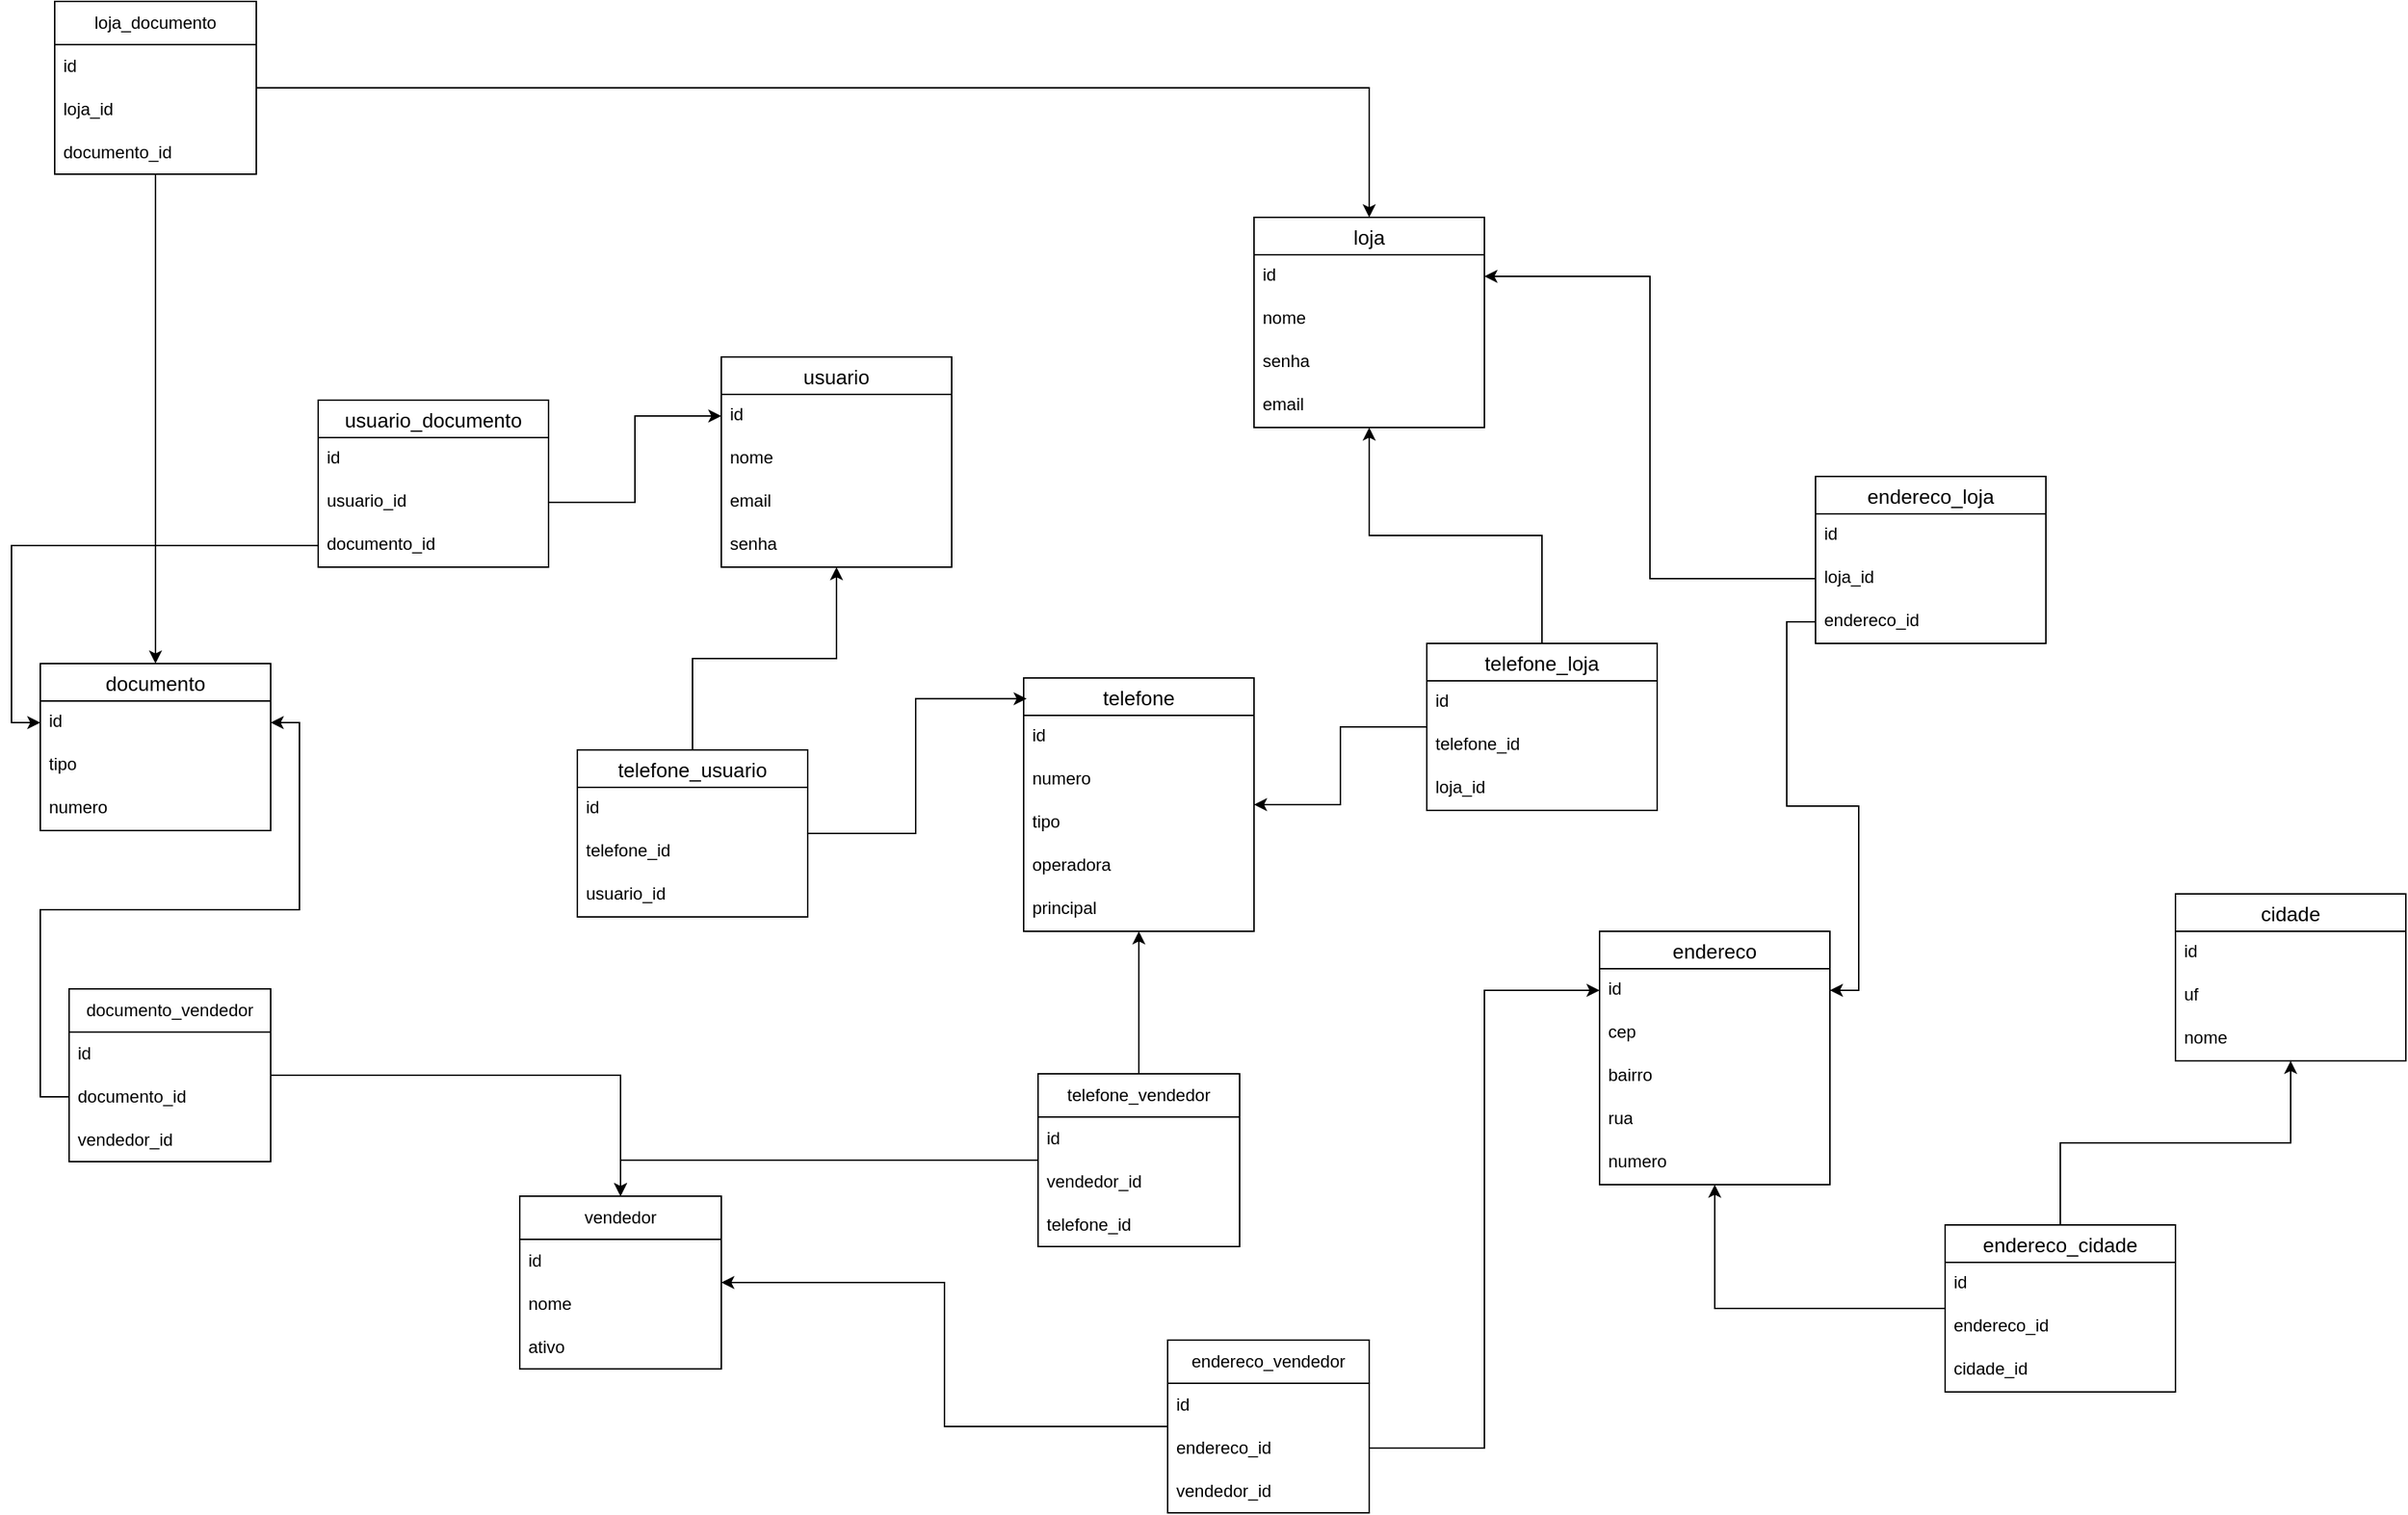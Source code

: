 <mxfile version="22.0.3" type="device">
  <diagram id="C5RBs43oDa-KdzZeNtuy" name="Page-1">
    <mxGraphModel dx="1877" dy="1700" grid="1" gridSize="10" guides="1" tooltips="1" connect="1" arrows="1" fold="1" page="1" pageScale="1" pageWidth="827" pageHeight="1169" math="0" shadow="0">
      <root>
        <mxCell id="WIyWlLk6GJQsqaUBKTNV-0" />
        <mxCell id="WIyWlLk6GJQsqaUBKTNV-1" parent="WIyWlLk6GJQsqaUBKTNV-0" />
        <mxCell id="AqT43YXJQh_h4FbjTC2e-71" value="usuario" style="swimlane;fontStyle=0;childLayout=stackLayout;horizontal=1;startSize=26;horizontalStack=0;resizeParent=1;resizeParentMax=0;resizeLast=0;collapsible=1;marginBottom=0;align=center;fontSize=14;" parent="WIyWlLk6GJQsqaUBKTNV-1" vertex="1">
          <mxGeometry x="-100" y="27" width="160" height="146" as="geometry" />
        </mxCell>
        <mxCell id="AqT43YXJQh_h4FbjTC2e-72" value="id" style="text;strokeColor=none;fillColor=none;spacingLeft=4;spacingRight=4;overflow=hidden;rotatable=0;points=[[0,0.5],[1,0.5]];portConstraint=eastwest;fontSize=12;whiteSpace=wrap;html=1;" parent="AqT43YXJQh_h4FbjTC2e-71" vertex="1">
          <mxGeometry y="26" width="160" height="30" as="geometry" />
        </mxCell>
        <mxCell id="AqT43YXJQh_h4FbjTC2e-76" value="nome&lt;br&gt;" style="text;strokeColor=none;fillColor=none;spacingLeft=4;spacingRight=4;overflow=hidden;rotatable=0;points=[[0,0.5],[1,0.5]];portConstraint=eastwest;fontSize=12;whiteSpace=wrap;html=1;" parent="AqT43YXJQh_h4FbjTC2e-71" vertex="1">
          <mxGeometry y="56" width="160" height="30" as="geometry" />
        </mxCell>
        <mxCell id="AqT43YXJQh_h4FbjTC2e-77" value="email" style="text;strokeColor=none;fillColor=none;spacingLeft=4;spacingRight=4;overflow=hidden;rotatable=0;points=[[0,0.5],[1,0.5]];portConstraint=eastwest;fontSize=12;whiteSpace=wrap;html=1;" parent="AqT43YXJQh_h4FbjTC2e-71" vertex="1">
          <mxGeometry y="86" width="160" height="30" as="geometry" />
        </mxCell>
        <mxCell id="AqT43YXJQh_h4FbjTC2e-78" value="senha" style="text;strokeColor=none;fillColor=none;spacingLeft=4;spacingRight=4;overflow=hidden;rotatable=0;points=[[0,0.5],[1,0.5]];portConstraint=eastwest;fontSize=12;whiteSpace=wrap;html=1;" parent="AqT43YXJQh_h4FbjTC2e-71" vertex="1">
          <mxGeometry y="116" width="160" height="30" as="geometry" />
        </mxCell>
        <mxCell id="AqT43YXJQh_h4FbjTC2e-87" value="loja" style="swimlane;fontStyle=0;childLayout=stackLayout;horizontal=1;startSize=26;horizontalStack=0;resizeParent=1;resizeParentMax=0;resizeLast=0;collapsible=1;marginBottom=0;align=center;fontSize=14;" parent="WIyWlLk6GJQsqaUBKTNV-1" vertex="1">
          <mxGeometry x="270" y="-70" width="160" height="146" as="geometry" />
        </mxCell>
        <mxCell id="AqT43YXJQh_h4FbjTC2e-88" value="id&lt;span style=&quot;white-space: pre;&quot;&gt;&#x9;&lt;/span&gt;" style="text;strokeColor=none;fillColor=none;spacingLeft=4;spacingRight=4;overflow=hidden;rotatable=0;points=[[0,0.5],[1,0.5]];portConstraint=eastwest;fontSize=12;whiteSpace=wrap;html=1;" parent="AqT43YXJQh_h4FbjTC2e-87" vertex="1">
          <mxGeometry y="26" width="160" height="30" as="geometry" />
        </mxCell>
        <mxCell id="AqT43YXJQh_h4FbjTC2e-89" value="nome&lt;br&gt;" style="text;strokeColor=none;fillColor=none;spacingLeft=4;spacingRight=4;overflow=hidden;rotatable=0;points=[[0,0.5],[1,0.5]];portConstraint=eastwest;fontSize=12;whiteSpace=wrap;html=1;" parent="AqT43YXJQh_h4FbjTC2e-87" vertex="1">
          <mxGeometry y="56" width="160" height="30" as="geometry" />
        </mxCell>
        <mxCell id="hoW-HPRiZlmZ-2hp85IB-1" value="senha" style="text;strokeColor=none;fillColor=none;spacingLeft=4;spacingRight=4;overflow=hidden;rotatable=0;points=[[0,0.5],[1,0.5]];portConstraint=eastwest;fontSize=12;whiteSpace=wrap;html=1;" vertex="1" parent="AqT43YXJQh_h4FbjTC2e-87">
          <mxGeometry y="86" width="160" height="30" as="geometry" />
        </mxCell>
        <mxCell id="hoW-HPRiZlmZ-2hp85IB-2" value="email" style="text;strokeColor=none;fillColor=none;spacingLeft=4;spacingRight=4;overflow=hidden;rotatable=0;points=[[0,0.5],[1,0.5]];portConstraint=eastwest;fontSize=12;whiteSpace=wrap;html=1;" vertex="1" parent="AqT43YXJQh_h4FbjTC2e-87">
          <mxGeometry y="116" width="160" height="30" as="geometry" />
        </mxCell>
        <mxCell id="AqT43YXJQh_h4FbjTC2e-103" value="endereco" style="swimlane;fontStyle=0;childLayout=stackLayout;horizontal=1;startSize=26;horizontalStack=0;resizeParent=1;resizeParentMax=0;resizeLast=0;collapsible=1;marginBottom=0;align=center;fontSize=14;" parent="WIyWlLk6GJQsqaUBKTNV-1" vertex="1">
          <mxGeometry x="510" y="426" width="160" height="176" as="geometry" />
        </mxCell>
        <mxCell id="AqT43YXJQh_h4FbjTC2e-104" value="id" style="text;strokeColor=none;fillColor=none;spacingLeft=4;spacingRight=4;overflow=hidden;rotatable=0;points=[[0,0.5],[1,0.5]];portConstraint=eastwest;fontSize=12;whiteSpace=wrap;html=1;" parent="AqT43YXJQh_h4FbjTC2e-103" vertex="1">
          <mxGeometry y="26" width="160" height="30" as="geometry" />
        </mxCell>
        <mxCell id="AqT43YXJQh_h4FbjTC2e-105" value="cep" style="text;strokeColor=none;fillColor=none;spacingLeft=4;spacingRight=4;overflow=hidden;rotatable=0;points=[[0,0.5],[1,0.5]];portConstraint=eastwest;fontSize=12;whiteSpace=wrap;html=1;" parent="AqT43YXJQh_h4FbjTC2e-103" vertex="1">
          <mxGeometry y="56" width="160" height="30" as="geometry" />
        </mxCell>
        <mxCell id="AqT43YXJQh_h4FbjTC2e-106" value="bairro" style="text;strokeColor=none;fillColor=none;spacingLeft=4;spacingRight=4;overflow=hidden;rotatable=0;points=[[0,0.5],[1,0.5]];portConstraint=eastwest;fontSize=12;whiteSpace=wrap;html=1;" parent="AqT43YXJQh_h4FbjTC2e-103" vertex="1">
          <mxGeometry y="86" width="160" height="30" as="geometry" />
        </mxCell>
        <mxCell id="AqT43YXJQh_h4FbjTC2e-108" value="rua" style="text;strokeColor=none;fillColor=none;spacingLeft=4;spacingRight=4;overflow=hidden;rotatable=0;points=[[0,0.5],[1,0.5]];portConstraint=eastwest;fontSize=12;whiteSpace=wrap;html=1;" parent="AqT43YXJQh_h4FbjTC2e-103" vertex="1">
          <mxGeometry y="116" width="160" height="30" as="geometry" />
        </mxCell>
        <mxCell id="AqT43YXJQh_h4FbjTC2e-109" value="numero" style="text;strokeColor=none;fillColor=none;spacingLeft=4;spacingRight=4;overflow=hidden;rotatable=0;points=[[0,0.5],[1,0.5]];portConstraint=eastwest;fontSize=12;whiteSpace=wrap;html=1;" parent="AqT43YXJQh_h4FbjTC2e-103" vertex="1">
          <mxGeometry y="146" width="160" height="30" as="geometry" />
        </mxCell>
        <mxCell id="AqT43YXJQh_h4FbjTC2e-110" value="endereco_loja" style="swimlane;fontStyle=0;childLayout=stackLayout;horizontal=1;startSize=26;horizontalStack=0;resizeParent=1;resizeParentMax=0;resizeLast=0;collapsible=1;marginBottom=0;align=center;fontSize=14;" parent="WIyWlLk6GJQsqaUBKTNV-1" vertex="1">
          <mxGeometry x="660" y="110" width="160" height="116" as="geometry" />
        </mxCell>
        <mxCell id="AqT43YXJQh_h4FbjTC2e-111" value="id" style="text;strokeColor=none;fillColor=none;spacingLeft=4;spacingRight=4;overflow=hidden;rotatable=0;points=[[0,0.5],[1,0.5]];portConstraint=eastwest;fontSize=12;whiteSpace=wrap;html=1;" parent="AqT43YXJQh_h4FbjTC2e-110" vertex="1">
          <mxGeometry y="26" width="160" height="30" as="geometry" />
        </mxCell>
        <mxCell id="AqT43YXJQh_h4FbjTC2e-112" value="loja_id" style="text;strokeColor=none;fillColor=none;spacingLeft=4;spacingRight=4;overflow=hidden;rotatable=0;points=[[0,0.5],[1,0.5]];portConstraint=eastwest;fontSize=12;whiteSpace=wrap;html=1;" parent="AqT43YXJQh_h4FbjTC2e-110" vertex="1">
          <mxGeometry y="56" width="160" height="30" as="geometry" />
        </mxCell>
        <mxCell id="AqT43YXJQh_h4FbjTC2e-113" value="endereco_id" style="text;strokeColor=none;fillColor=none;spacingLeft=4;spacingRight=4;overflow=hidden;rotatable=0;points=[[0,0.5],[1,0.5]];portConstraint=eastwest;fontSize=12;whiteSpace=wrap;html=1;" parent="AqT43YXJQh_h4FbjTC2e-110" vertex="1">
          <mxGeometry y="86" width="160" height="30" as="geometry" />
        </mxCell>
        <mxCell id="AqT43YXJQh_h4FbjTC2e-118" style="edgeStyle=orthogonalEdgeStyle;rounded=0;orthogonalLoop=1;jettySize=auto;html=1;entryX=1;entryY=0.5;entryDx=0;entryDy=0;" parent="WIyWlLk6GJQsqaUBKTNV-1" source="AqT43YXJQh_h4FbjTC2e-112" target="AqT43YXJQh_h4FbjTC2e-88" edge="1">
          <mxGeometry relative="1" as="geometry" />
        </mxCell>
        <mxCell id="AqT43YXJQh_h4FbjTC2e-119" style="edgeStyle=orthogonalEdgeStyle;rounded=0;orthogonalLoop=1;jettySize=auto;html=1;" parent="WIyWlLk6GJQsqaUBKTNV-1" source="AqT43YXJQh_h4FbjTC2e-113" target="AqT43YXJQh_h4FbjTC2e-104" edge="1">
          <mxGeometry relative="1" as="geometry" />
        </mxCell>
        <mxCell id="LJtjI_qurVi66WkKkAPu-12" style="edgeStyle=orthogonalEdgeStyle;rounded=0;orthogonalLoop=1;jettySize=auto;html=1;" parent="WIyWlLk6GJQsqaUBKTNV-1" source="AqT43YXJQh_h4FbjTC2e-123" target="AqT43YXJQh_h4FbjTC2e-103" edge="1">
          <mxGeometry relative="1" as="geometry" />
        </mxCell>
        <mxCell id="LJtjI_qurVi66WkKkAPu-13" style="edgeStyle=orthogonalEdgeStyle;rounded=0;orthogonalLoop=1;jettySize=auto;html=1;" parent="WIyWlLk6GJQsqaUBKTNV-1" source="AqT43YXJQh_h4FbjTC2e-123" target="AqT43YXJQh_h4FbjTC2e-129" edge="1">
          <mxGeometry relative="1" as="geometry" />
        </mxCell>
        <mxCell id="AqT43YXJQh_h4FbjTC2e-123" value="endereco_cidade" style="swimlane;fontStyle=0;childLayout=stackLayout;horizontal=1;startSize=26;horizontalStack=0;resizeParent=1;resizeParentMax=0;resizeLast=0;collapsible=1;marginBottom=0;align=center;fontSize=14;" parent="WIyWlLk6GJQsqaUBKTNV-1" vertex="1">
          <mxGeometry x="750" y="630" width="160" height="116" as="geometry" />
        </mxCell>
        <mxCell id="AqT43YXJQh_h4FbjTC2e-124" value="id" style="text;strokeColor=none;fillColor=none;spacingLeft=4;spacingRight=4;overflow=hidden;rotatable=0;points=[[0,0.5],[1,0.5]];portConstraint=eastwest;fontSize=12;whiteSpace=wrap;html=1;" parent="AqT43YXJQh_h4FbjTC2e-123" vertex="1">
          <mxGeometry y="26" width="160" height="30" as="geometry" />
        </mxCell>
        <mxCell id="AqT43YXJQh_h4FbjTC2e-125" value="endereco_id" style="text;strokeColor=none;fillColor=none;spacingLeft=4;spacingRight=4;overflow=hidden;rotatable=0;points=[[0,0.5],[1,0.5]];portConstraint=eastwest;fontSize=12;whiteSpace=wrap;html=1;" parent="AqT43YXJQh_h4FbjTC2e-123" vertex="1">
          <mxGeometry y="56" width="160" height="30" as="geometry" />
        </mxCell>
        <mxCell id="AqT43YXJQh_h4FbjTC2e-126" value="cidade_id" style="text;strokeColor=none;fillColor=none;spacingLeft=4;spacingRight=4;overflow=hidden;rotatable=0;points=[[0,0.5],[1,0.5]];portConstraint=eastwest;fontSize=12;whiteSpace=wrap;html=1;" parent="AqT43YXJQh_h4FbjTC2e-123" vertex="1">
          <mxGeometry y="86" width="160" height="30" as="geometry" />
        </mxCell>
        <mxCell id="AqT43YXJQh_h4FbjTC2e-129" value="cidade" style="swimlane;fontStyle=0;childLayout=stackLayout;horizontal=1;startSize=26;horizontalStack=0;resizeParent=1;resizeParentMax=0;resizeLast=0;collapsible=1;marginBottom=0;align=center;fontSize=14;" parent="WIyWlLk6GJQsqaUBKTNV-1" vertex="1">
          <mxGeometry x="910" y="400" width="160" height="116" as="geometry" />
        </mxCell>
        <mxCell id="AqT43YXJQh_h4FbjTC2e-130" value="id" style="text;strokeColor=none;fillColor=none;spacingLeft=4;spacingRight=4;overflow=hidden;rotatable=0;points=[[0,0.5],[1,0.5]];portConstraint=eastwest;fontSize=12;whiteSpace=wrap;html=1;" parent="AqT43YXJQh_h4FbjTC2e-129" vertex="1">
          <mxGeometry y="26" width="160" height="30" as="geometry" />
        </mxCell>
        <mxCell id="AqT43YXJQh_h4FbjTC2e-131" value="uf" style="text;strokeColor=none;fillColor=none;spacingLeft=4;spacingRight=4;overflow=hidden;rotatable=0;points=[[0,0.5],[1,0.5]];portConstraint=eastwest;fontSize=12;whiteSpace=wrap;html=1;" parent="AqT43YXJQh_h4FbjTC2e-129" vertex="1">
          <mxGeometry y="56" width="160" height="30" as="geometry" />
        </mxCell>
        <mxCell id="AqT43YXJQh_h4FbjTC2e-132" value="nome" style="text;strokeColor=none;fillColor=none;spacingLeft=4;spacingRight=4;overflow=hidden;rotatable=0;points=[[0,0.5],[1,0.5]];portConstraint=eastwest;fontSize=12;whiteSpace=wrap;html=1;" parent="AqT43YXJQh_h4FbjTC2e-129" vertex="1">
          <mxGeometry y="86" width="160" height="30" as="geometry" />
        </mxCell>
        <mxCell id="AqT43YXJQh_h4FbjTC2e-135" value="telefone" style="swimlane;fontStyle=0;childLayout=stackLayout;horizontal=1;startSize=26;horizontalStack=0;resizeParent=1;resizeParentMax=0;resizeLast=0;collapsible=1;marginBottom=0;align=center;fontSize=14;" parent="WIyWlLk6GJQsqaUBKTNV-1" vertex="1">
          <mxGeometry x="110" y="250" width="160" height="176" as="geometry" />
        </mxCell>
        <mxCell id="AqT43YXJQh_h4FbjTC2e-136" value="id" style="text;strokeColor=none;fillColor=none;spacingLeft=4;spacingRight=4;overflow=hidden;rotatable=0;points=[[0,0.5],[1,0.5]];portConstraint=eastwest;fontSize=12;whiteSpace=wrap;html=1;" parent="AqT43YXJQh_h4FbjTC2e-135" vertex="1">
          <mxGeometry y="26" width="160" height="30" as="geometry" />
        </mxCell>
        <mxCell id="AqT43YXJQh_h4FbjTC2e-138" value="numero" style="text;strokeColor=none;fillColor=none;spacingLeft=4;spacingRight=4;overflow=hidden;rotatable=0;points=[[0,0.5],[1,0.5]];portConstraint=eastwest;fontSize=12;whiteSpace=wrap;html=1;" parent="AqT43YXJQh_h4FbjTC2e-135" vertex="1">
          <mxGeometry y="56" width="160" height="30" as="geometry" />
        </mxCell>
        <mxCell id="AqT43YXJQh_h4FbjTC2e-137" value="tipo" style="text;strokeColor=none;fillColor=none;spacingLeft=4;spacingRight=4;overflow=hidden;rotatable=0;points=[[0,0.5],[1,0.5]];portConstraint=eastwest;fontSize=12;whiteSpace=wrap;html=1;" parent="AqT43YXJQh_h4FbjTC2e-135" vertex="1">
          <mxGeometry y="86" width="160" height="30" as="geometry" />
        </mxCell>
        <mxCell id="AqT43YXJQh_h4FbjTC2e-140" value="operadora" style="text;strokeColor=none;fillColor=none;spacingLeft=4;spacingRight=4;overflow=hidden;rotatable=0;points=[[0,0.5],[1,0.5]];portConstraint=eastwest;fontSize=12;whiteSpace=wrap;html=1;" parent="AqT43YXJQh_h4FbjTC2e-135" vertex="1">
          <mxGeometry y="116" width="160" height="30" as="geometry" />
        </mxCell>
        <mxCell id="LJtjI_qurVi66WkKkAPu-3" value="principal" style="text;strokeColor=none;fillColor=none;spacingLeft=4;spacingRight=4;overflow=hidden;rotatable=0;points=[[0,0.5],[1,0.5]];portConstraint=eastwest;fontSize=12;whiteSpace=wrap;html=1;" parent="AqT43YXJQh_h4FbjTC2e-135" vertex="1">
          <mxGeometry y="146" width="160" height="30" as="geometry" />
        </mxCell>
        <mxCell id="LJtjI_qurVi66WkKkAPu-10" style="edgeStyle=orthogonalEdgeStyle;rounded=0;orthogonalLoop=1;jettySize=auto;html=1;" parent="WIyWlLk6GJQsqaUBKTNV-1" source="AqT43YXJQh_h4FbjTC2e-141" target="AqT43YXJQh_h4FbjTC2e-87" edge="1">
          <mxGeometry relative="1" as="geometry" />
        </mxCell>
        <mxCell id="LJtjI_qurVi66WkKkAPu-11" style="edgeStyle=orthogonalEdgeStyle;rounded=0;orthogonalLoop=1;jettySize=auto;html=1;" parent="WIyWlLk6GJQsqaUBKTNV-1" source="AqT43YXJQh_h4FbjTC2e-141" target="AqT43YXJQh_h4FbjTC2e-135" edge="1">
          <mxGeometry relative="1" as="geometry" />
        </mxCell>
        <mxCell id="AqT43YXJQh_h4FbjTC2e-141" value="telefone_loja" style="swimlane;fontStyle=0;childLayout=stackLayout;horizontal=1;startSize=26;horizontalStack=0;resizeParent=1;resizeParentMax=0;resizeLast=0;collapsible=1;marginBottom=0;align=center;fontSize=14;" parent="WIyWlLk6GJQsqaUBKTNV-1" vertex="1">
          <mxGeometry x="390" y="226" width="160" height="116" as="geometry" />
        </mxCell>
        <mxCell id="AqT43YXJQh_h4FbjTC2e-142" value="id" style="text;strokeColor=none;fillColor=none;spacingLeft=4;spacingRight=4;overflow=hidden;rotatable=0;points=[[0,0.5],[1,0.5]];portConstraint=eastwest;fontSize=12;whiteSpace=wrap;html=1;" parent="AqT43YXJQh_h4FbjTC2e-141" vertex="1">
          <mxGeometry y="26" width="160" height="30" as="geometry" />
        </mxCell>
        <mxCell id="AqT43YXJQh_h4FbjTC2e-143" value="telefone_id" style="text;strokeColor=none;fillColor=none;spacingLeft=4;spacingRight=4;overflow=hidden;rotatable=0;points=[[0,0.5],[1,0.5]];portConstraint=eastwest;fontSize=12;whiteSpace=wrap;html=1;" parent="AqT43YXJQh_h4FbjTC2e-141" vertex="1">
          <mxGeometry y="56" width="160" height="30" as="geometry" />
        </mxCell>
        <mxCell id="AqT43YXJQh_h4FbjTC2e-144" value="loja_id" style="text;strokeColor=none;fillColor=none;spacingLeft=4;spacingRight=4;overflow=hidden;rotatable=0;points=[[0,0.5],[1,0.5]];portConstraint=eastwest;fontSize=12;whiteSpace=wrap;html=1;" parent="AqT43YXJQh_h4FbjTC2e-141" vertex="1">
          <mxGeometry y="86" width="160" height="30" as="geometry" />
        </mxCell>
        <mxCell id="LJtjI_qurVi66WkKkAPu-1" style="edgeStyle=orthogonalEdgeStyle;rounded=0;orthogonalLoop=1;jettySize=auto;html=1;" parent="WIyWlLk6GJQsqaUBKTNV-1" source="AqT43YXJQh_h4FbjTC2e-149" target="AqT43YXJQh_h4FbjTC2e-71" edge="1">
          <mxGeometry relative="1" as="geometry" />
        </mxCell>
        <mxCell id="AqT43YXJQh_h4FbjTC2e-149" value="telefone_usuario" style="swimlane;fontStyle=0;childLayout=stackLayout;horizontal=1;startSize=26;horizontalStack=0;resizeParent=1;resizeParentMax=0;resizeLast=0;collapsible=1;marginBottom=0;align=center;fontSize=14;" parent="WIyWlLk6GJQsqaUBKTNV-1" vertex="1">
          <mxGeometry x="-200" y="300" width="160" height="116" as="geometry" />
        </mxCell>
        <mxCell id="AqT43YXJQh_h4FbjTC2e-150" value="id" style="text;strokeColor=none;fillColor=none;spacingLeft=4;spacingRight=4;overflow=hidden;rotatable=0;points=[[0,0.5],[1,0.5]];portConstraint=eastwest;fontSize=12;whiteSpace=wrap;html=1;" parent="AqT43YXJQh_h4FbjTC2e-149" vertex="1">
          <mxGeometry y="26" width="160" height="30" as="geometry" />
        </mxCell>
        <mxCell id="AqT43YXJQh_h4FbjTC2e-151" value="telefone_id" style="text;strokeColor=none;fillColor=none;spacingLeft=4;spacingRight=4;overflow=hidden;rotatable=0;points=[[0,0.5],[1,0.5]];portConstraint=eastwest;fontSize=12;whiteSpace=wrap;html=1;" parent="AqT43YXJQh_h4FbjTC2e-149" vertex="1">
          <mxGeometry y="56" width="160" height="30" as="geometry" />
        </mxCell>
        <mxCell id="AqT43YXJQh_h4FbjTC2e-152" value="usuario_id" style="text;strokeColor=none;fillColor=none;spacingLeft=4;spacingRight=4;overflow=hidden;rotatable=0;points=[[0,0.5],[1,0.5]];portConstraint=eastwest;fontSize=12;whiteSpace=wrap;html=1;" parent="AqT43YXJQh_h4FbjTC2e-149" vertex="1">
          <mxGeometry y="86" width="160" height="30" as="geometry" />
        </mxCell>
        <mxCell id="AqT43YXJQh_h4FbjTC2e-157" value="documento" style="swimlane;fontStyle=0;childLayout=stackLayout;horizontal=1;startSize=26;horizontalStack=0;resizeParent=1;resizeParentMax=0;resizeLast=0;collapsible=1;marginBottom=0;align=center;fontSize=14;" parent="WIyWlLk6GJQsqaUBKTNV-1" vertex="1">
          <mxGeometry x="-573" y="240" width="160" height="116" as="geometry" />
        </mxCell>
        <mxCell id="AqT43YXJQh_h4FbjTC2e-158" value="id" style="text;strokeColor=none;fillColor=none;spacingLeft=4;spacingRight=4;overflow=hidden;rotatable=0;points=[[0,0.5],[1,0.5]];portConstraint=eastwest;fontSize=12;whiteSpace=wrap;html=1;" parent="AqT43YXJQh_h4FbjTC2e-157" vertex="1">
          <mxGeometry y="26" width="160" height="30" as="geometry" />
        </mxCell>
        <mxCell id="AqT43YXJQh_h4FbjTC2e-159" value="tipo" style="text;strokeColor=none;fillColor=none;spacingLeft=4;spacingRight=4;overflow=hidden;rotatable=0;points=[[0,0.5],[1,0.5]];portConstraint=eastwest;fontSize=12;whiteSpace=wrap;html=1;" parent="AqT43YXJQh_h4FbjTC2e-157" vertex="1">
          <mxGeometry y="56" width="160" height="30" as="geometry" />
        </mxCell>
        <mxCell id="AqT43YXJQh_h4FbjTC2e-160" value="numero" style="text;strokeColor=none;fillColor=none;spacingLeft=4;spacingRight=4;overflow=hidden;rotatable=0;points=[[0,0.5],[1,0.5]];portConstraint=eastwest;fontSize=12;whiteSpace=wrap;html=1;" parent="AqT43YXJQh_h4FbjTC2e-157" vertex="1">
          <mxGeometry y="86" width="160" height="30" as="geometry" />
        </mxCell>
        <mxCell id="AqT43YXJQh_h4FbjTC2e-162" value="usuario_documento" style="swimlane;fontStyle=0;childLayout=stackLayout;horizontal=1;startSize=26;horizontalStack=0;resizeParent=1;resizeParentMax=0;resizeLast=0;collapsible=1;marginBottom=0;align=center;fontSize=14;" parent="WIyWlLk6GJQsqaUBKTNV-1" vertex="1">
          <mxGeometry x="-380" y="57" width="160" height="116" as="geometry" />
        </mxCell>
        <mxCell id="AqT43YXJQh_h4FbjTC2e-163" value="id" style="text;strokeColor=none;fillColor=none;spacingLeft=4;spacingRight=4;overflow=hidden;rotatable=0;points=[[0,0.5],[1,0.5]];portConstraint=eastwest;fontSize=12;whiteSpace=wrap;html=1;" parent="AqT43YXJQh_h4FbjTC2e-162" vertex="1">
          <mxGeometry y="26" width="160" height="30" as="geometry" />
        </mxCell>
        <mxCell id="AqT43YXJQh_h4FbjTC2e-164" value="usuario_id" style="text;strokeColor=none;fillColor=none;spacingLeft=4;spacingRight=4;overflow=hidden;rotatable=0;points=[[0,0.5],[1,0.5]];portConstraint=eastwest;fontSize=12;whiteSpace=wrap;html=1;" parent="AqT43YXJQh_h4FbjTC2e-162" vertex="1">
          <mxGeometry y="56" width="160" height="30" as="geometry" />
        </mxCell>
        <mxCell id="AqT43YXJQh_h4FbjTC2e-165" value="documento_id" style="text;strokeColor=none;fillColor=none;spacingLeft=4;spacingRight=4;overflow=hidden;rotatable=0;points=[[0,0.5],[1,0.5]];portConstraint=eastwest;fontSize=12;whiteSpace=wrap;html=1;" parent="AqT43YXJQh_h4FbjTC2e-162" vertex="1">
          <mxGeometry y="86" width="160" height="30" as="geometry" />
        </mxCell>
        <mxCell id="AqT43YXJQh_h4FbjTC2e-171" style="edgeStyle=orthogonalEdgeStyle;rounded=0;orthogonalLoop=1;jettySize=auto;html=1;entryX=0;entryY=0.5;entryDx=0;entryDy=0;" parent="WIyWlLk6GJQsqaUBKTNV-1" source="AqT43YXJQh_h4FbjTC2e-164" target="AqT43YXJQh_h4FbjTC2e-72" edge="1">
          <mxGeometry relative="1" as="geometry" />
        </mxCell>
        <mxCell id="AqT43YXJQh_h4FbjTC2e-172" style="edgeStyle=orthogonalEdgeStyle;rounded=0;orthogonalLoop=1;jettySize=auto;html=1;entryX=0;entryY=0.5;entryDx=0;entryDy=0;" parent="WIyWlLk6GJQsqaUBKTNV-1" source="AqT43YXJQh_h4FbjTC2e-165" target="AqT43YXJQh_h4FbjTC2e-158" edge="1">
          <mxGeometry relative="1" as="geometry" />
        </mxCell>
        <mxCell id="RmbHssq1_-CA6IagMPMO-0" value="vendedor" style="swimlane;fontStyle=0;childLayout=stackLayout;horizontal=1;startSize=30;horizontalStack=0;resizeParent=1;resizeParentMax=0;resizeLast=0;collapsible=1;marginBottom=0;whiteSpace=wrap;html=1;" parent="WIyWlLk6GJQsqaUBKTNV-1" vertex="1">
          <mxGeometry x="-240" y="610" width="140" height="120" as="geometry" />
        </mxCell>
        <mxCell id="RmbHssq1_-CA6IagMPMO-1" value="id" style="text;strokeColor=none;fillColor=none;align=left;verticalAlign=middle;spacingLeft=4;spacingRight=4;overflow=hidden;points=[[0,0.5],[1,0.5]];portConstraint=eastwest;rotatable=0;whiteSpace=wrap;html=1;" parent="RmbHssq1_-CA6IagMPMO-0" vertex="1">
          <mxGeometry y="30" width="140" height="30" as="geometry" />
        </mxCell>
        <mxCell id="RmbHssq1_-CA6IagMPMO-2" value="nome" style="text;strokeColor=none;fillColor=none;align=left;verticalAlign=middle;spacingLeft=4;spacingRight=4;overflow=hidden;points=[[0,0.5],[1,0.5]];portConstraint=eastwest;rotatable=0;whiteSpace=wrap;html=1;" parent="RmbHssq1_-CA6IagMPMO-0" vertex="1">
          <mxGeometry y="60" width="140" height="30" as="geometry" />
        </mxCell>
        <mxCell id="RmbHssq1_-CA6IagMPMO-4" value="ativo" style="text;strokeColor=none;fillColor=none;align=left;verticalAlign=middle;spacingLeft=4;spacingRight=4;overflow=hidden;points=[[0,0.5],[1,0.5]];portConstraint=eastwest;rotatable=0;whiteSpace=wrap;html=1;" parent="RmbHssq1_-CA6IagMPMO-0" vertex="1">
          <mxGeometry y="90" width="140" height="30" as="geometry" />
        </mxCell>
        <mxCell id="LJtjI_qurVi66WkKkAPu-8" style="edgeStyle=orthogonalEdgeStyle;rounded=0;orthogonalLoop=1;jettySize=auto;html=1;" parent="WIyWlLk6GJQsqaUBKTNV-1" source="RmbHssq1_-CA6IagMPMO-5" target="AqT43YXJQh_h4FbjTC2e-135" edge="1">
          <mxGeometry relative="1" as="geometry" />
        </mxCell>
        <mxCell id="LJtjI_qurVi66WkKkAPu-15" style="edgeStyle=orthogonalEdgeStyle;rounded=0;orthogonalLoop=1;jettySize=auto;html=1;entryX=0.5;entryY=0;entryDx=0;entryDy=0;" parent="WIyWlLk6GJQsqaUBKTNV-1" source="RmbHssq1_-CA6IagMPMO-5" target="RmbHssq1_-CA6IagMPMO-0" edge="1">
          <mxGeometry relative="1" as="geometry" />
        </mxCell>
        <mxCell id="RmbHssq1_-CA6IagMPMO-5" value="telefone_vendedor" style="swimlane;fontStyle=0;childLayout=stackLayout;horizontal=1;startSize=30;horizontalStack=0;resizeParent=1;resizeParentMax=0;resizeLast=0;collapsible=1;marginBottom=0;whiteSpace=wrap;html=1;" parent="WIyWlLk6GJQsqaUBKTNV-1" vertex="1">
          <mxGeometry x="120" y="525" width="140" height="120" as="geometry" />
        </mxCell>
        <mxCell id="RmbHssq1_-CA6IagMPMO-6" value="id" style="text;strokeColor=none;fillColor=none;align=left;verticalAlign=middle;spacingLeft=4;spacingRight=4;overflow=hidden;points=[[0,0.5],[1,0.5]];portConstraint=eastwest;rotatable=0;whiteSpace=wrap;html=1;" parent="RmbHssq1_-CA6IagMPMO-5" vertex="1">
          <mxGeometry y="30" width="140" height="30" as="geometry" />
        </mxCell>
        <mxCell id="RmbHssq1_-CA6IagMPMO-7" value="vendedor_id" style="text;strokeColor=none;fillColor=none;align=left;verticalAlign=middle;spacingLeft=4;spacingRight=4;overflow=hidden;points=[[0,0.5],[1,0.5]];portConstraint=eastwest;rotatable=0;whiteSpace=wrap;html=1;" parent="RmbHssq1_-CA6IagMPMO-5" vertex="1">
          <mxGeometry y="60" width="140" height="30" as="geometry" />
        </mxCell>
        <mxCell id="RmbHssq1_-CA6IagMPMO-8" value="telefone_id" style="text;strokeColor=none;fillColor=none;align=left;verticalAlign=middle;spacingLeft=4;spacingRight=4;overflow=hidden;points=[[0,0.5],[1,0.5]];portConstraint=eastwest;rotatable=0;whiteSpace=wrap;html=1;" parent="RmbHssq1_-CA6IagMPMO-5" vertex="1">
          <mxGeometry y="90" width="140" height="30" as="geometry" />
        </mxCell>
        <mxCell id="LJtjI_qurVi66WkKkAPu-14" style="edgeStyle=orthogonalEdgeStyle;rounded=0;orthogonalLoop=1;jettySize=auto;html=1;" parent="WIyWlLk6GJQsqaUBKTNV-1" source="RmbHssq1_-CA6IagMPMO-11" target="RmbHssq1_-CA6IagMPMO-0" edge="1">
          <mxGeometry relative="1" as="geometry" />
        </mxCell>
        <mxCell id="RmbHssq1_-CA6IagMPMO-11" value="endereco_vendedor" style="swimlane;fontStyle=0;childLayout=stackLayout;horizontal=1;startSize=30;horizontalStack=0;resizeParent=1;resizeParentMax=0;resizeLast=0;collapsible=1;marginBottom=0;whiteSpace=wrap;html=1;" parent="WIyWlLk6GJQsqaUBKTNV-1" vertex="1">
          <mxGeometry x="210" y="710" width="140" height="120" as="geometry" />
        </mxCell>
        <mxCell id="RmbHssq1_-CA6IagMPMO-12" value="id" style="text;strokeColor=none;fillColor=none;align=left;verticalAlign=middle;spacingLeft=4;spacingRight=4;overflow=hidden;points=[[0,0.5],[1,0.5]];portConstraint=eastwest;rotatable=0;whiteSpace=wrap;html=1;" parent="RmbHssq1_-CA6IagMPMO-11" vertex="1">
          <mxGeometry y="30" width="140" height="30" as="geometry" />
        </mxCell>
        <mxCell id="RmbHssq1_-CA6IagMPMO-13" value="endereco_id" style="text;strokeColor=none;fillColor=none;align=left;verticalAlign=middle;spacingLeft=4;spacingRight=4;overflow=hidden;points=[[0,0.5],[1,0.5]];portConstraint=eastwest;rotatable=0;whiteSpace=wrap;html=1;" parent="RmbHssq1_-CA6IagMPMO-11" vertex="1">
          <mxGeometry y="60" width="140" height="30" as="geometry" />
        </mxCell>
        <mxCell id="RmbHssq1_-CA6IagMPMO-14" value="vendedor_id" style="text;strokeColor=none;fillColor=none;align=left;verticalAlign=middle;spacingLeft=4;spacingRight=4;overflow=hidden;points=[[0,0.5],[1,0.5]];portConstraint=eastwest;rotatable=0;whiteSpace=wrap;html=1;" parent="RmbHssq1_-CA6IagMPMO-11" vertex="1">
          <mxGeometry y="90" width="140" height="30" as="geometry" />
        </mxCell>
        <mxCell id="RmbHssq1_-CA6IagMPMO-16" style="edgeStyle=orthogonalEdgeStyle;rounded=0;orthogonalLoop=1;jettySize=auto;html=1;" parent="WIyWlLk6GJQsqaUBKTNV-1" source="RmbHssq1_-CA6IagMPMO-13" target="AqT43YXJQh_h4FbjTC2e-104" edge="1">
          <mxGeometry relative="1" as="geometry" />
        </mxCell>
        <mxCell id="LJtjI_qurVi66WkKkAPu-16" style="edgeStyle=orthogonalEdgeStyle;rounded=0;orthogonalLoop=1;jettySize=auto;html=1;" parent="WIyWlLk6GJQsqaUBKTNV-1" source="RmbHssq1_-CA6IagMPMO-17" target="RmbHssq1_-CA6IagMPMO-0" edge="1">
          <mxGeometry relative="1" as="geometry" />
        </mxCell>
        <mxCell id="RmbHssq1_-CA6IagMPMO-17" value="documento_vendedor" style="swimlane;fontStyle=0;childLayout=stackLayout;horizontal=1;startSize=30;horizontalStack=0;resizeParent=1;resizeParentMax=0;resizeLast=0;collapsible=1;marginBottom=0;whiteSpace=wrap;html=1;" parent="WIyWlLk6GJQsqaUBKTNV-1" vertex="1">
          <mxGeometry x="-553" y="466" width="140" height="120" as="geometry" />
        </mxCell>
        <mxCell id="RmbHssq1_-CA6IagMPMO-18" value="id" style="text;strokeColor=none;fillColor=none;align=left;verticalAlign=middle;spacingLeft=4;spacingRight=4;overflow=hidden;points=[[0,0.5],[1,0.5]];portConstraint=eastwest;rotatable=0;whiteSpace=wrap;html=1;" parent="RmbHssq1_-CA6IagMPMO-17" vertex="1">
          <mxGeometry y="30" width="140" height="30" as="geometry" />
        </mxCell>
        <mxCell id="RmbHssq1_-CA6IagMPMO-19" value="documento_id" style="text;strokeColor=none;fillColor=none;align=left;verticalAlign=middle;spacingLeft=4;spacingRight=4;overflow=hidden;points=[[0,0.5],[1,0.5]];portConstraint=eastwest;rotatable=0;whiteSpace=wrap;html=1;" parent="RmbHssq1_-CA6IagMPMO-17" vertex="1">
          <mxGeometry y="60" width="140" height="30" as="geometry" />
        </mxCell>
        <mxCell id="RmbHssq1_-CA6IagMPMO-20" value="vendedor_id" style="text;strokeColor=none;fillColor=none;align=left;verticalAlign=middle;spacingLeft=4;spacingRight=4;overflow=hidden;points=[[0,0.5],[1,0.5]];portConstraint=eastwest;rotatable=0;whiteSpace=wrap;html=1;" parent="RmbHssq1_-CA6IagMPMO-17" vertex="1">
          <mxGeometry y="90" width="140" height="30" as="geometry" />
        </mxCell>
        <mxCell id="RmbHssq1_-CA6IagMPMO-22" style="edgeStyle=orthogonalEdgeStyle;rounded=0;orthogonalLoop=1;jettySize=auto;html=1;" parent="WIyWlLk6GJQsqaUBKTNV-1" source="RmbHssq1_-CA6IagMPMO-19" target="AqT43YXJQh_h4FbjTC2e-158" edge="1">
          <mxGeometry relative="1" as="geometry" />
        </mxCell>
        <mxCell id="LJtjI_qurVi66WkKkAPu-2" style="edgeStyle=orthogonalEdgeStyle;rounded=0;orthogonalLoop=1;jettySize=auto;html=1;entryX=0.013;entryY=0.082;entryDx=0;entryDy=0;entryPerimeter=0;" parent="WIyWlLk6GJQsqaUBKTNV-1" source="AqT43YXJQh_h4FbjTC2e-149" target="AqT43YXJQh_h4FbjTC2e-135" edge="1">
          <mxGeometry relative="1" as="geometry" />
        </mxCell>
        <mxCell id="hoW-HPRiZlmZ-2hp85IB-7" style="edgeStyle=orthogonalEdgeStyle;rounded=0;orthogonalLoop=1;jettySize=auto;html=1;" edge="1" parent="WIyWlLk6GJQsqaUBKTNV-1" source="hoW-HPRiZlmZ-2hp85IB-3" target="AqT43YXJQh_h4FbjTC2e-87">
          <mxGeometry relative="1" as="geometry" />
        </mxCell>
        <mxCell id="hoW-HPRiZlmZ-2hp85IB-8" style="edgeStyle=orthogonalEdgeStyle;rounded=0;orthogonalLoop=1;jettySize=auto;html=1;" edge="1" parent="WIyWlLk6GJQsqaUBKTNV-1" source="hoW-HPRiZlmZ-2hp85IB-3" target="AqT43YXJQh_h4FbjTC2e-157">
          <mxGeometry relative="1" as="geometry" />
        </mxCell>
        <mxCell id="hoW-HPRiZlmZ-2hp85IB-3" value="loja_documento" style="swimlane;fontStyle=0;childLayout=stackLayout;horizontal=1;startSize=30;horizontalStack=0;resizeParent=1;resizeParentMax=0;resizeLast=0;collapsible=1;marginBottom=0;whiteSpace=wrap;html=1;" vertex="1" parent="WIyWlLk6GJQsqaUBKTNV-1">
          <mxGeometry x="-563" y="-220" width="140" height="120" as="geometry" />
        </mxCell>
        <mxCell id="hoW-HPRiZlmZ-2hp85IB-4" value="id" style="text;strokeColor=none;fillColor=none;align=left;verticalAlign=middle;spacingLeft=4;spacingRight=4;overflow=hidden;points=[[0,0.5],[1,0.5]];portConstraint=eastwest;rotatable=0;whiteSpace=wrap;html=1;" vertex="1" parent="hoW-HPRiZlmZ-2hp85IB-3">
          <mxGeometry y="30" width="140" height="30" as="geometry" />
        </mxCell>
        <mxCell id="hoW-HPRiZlmZ-2hp85IB-5" value="loja_id" style="text;strokeColor=none;fillColor=none;align=left;verticalAlign=middle;spacingLeft=4;spacingRight=4;overflow=hidden;points=[[0,0.5],[1,0.5]];portConstraint=eastwest;rotatable=0;whiteSpace=wrap;html=1;" vertex="1" parent="hoW-HPRiZlmZ-2hp85IB-3">
          <mxGeometry y="60" width="140" height="30" as="geometry" />
        </mxCell>
        <mxCell id="hoW-HPRiZlmZ-2hp85IB-6" value="documento_id" style="text;strokeColor=none;fillColor=none;align=left;verticalAlign=middle;spacingLeft=4;spacingRight=4;overflow=hidden;points=[[0,0.5],[1,0.5]];portConstraint=eastwest;rotatable=0;whiteSpace=wrap;html=1;" vertex="1" parent="hoW-HPRiZlmZ-2hp85IB-3">
          <mxGeometry y="90" width="140" height="30" as="geometry" />
        </mxCell>
      </root>
    </mxGraphModel>
  </diagram>
</mxfile>
